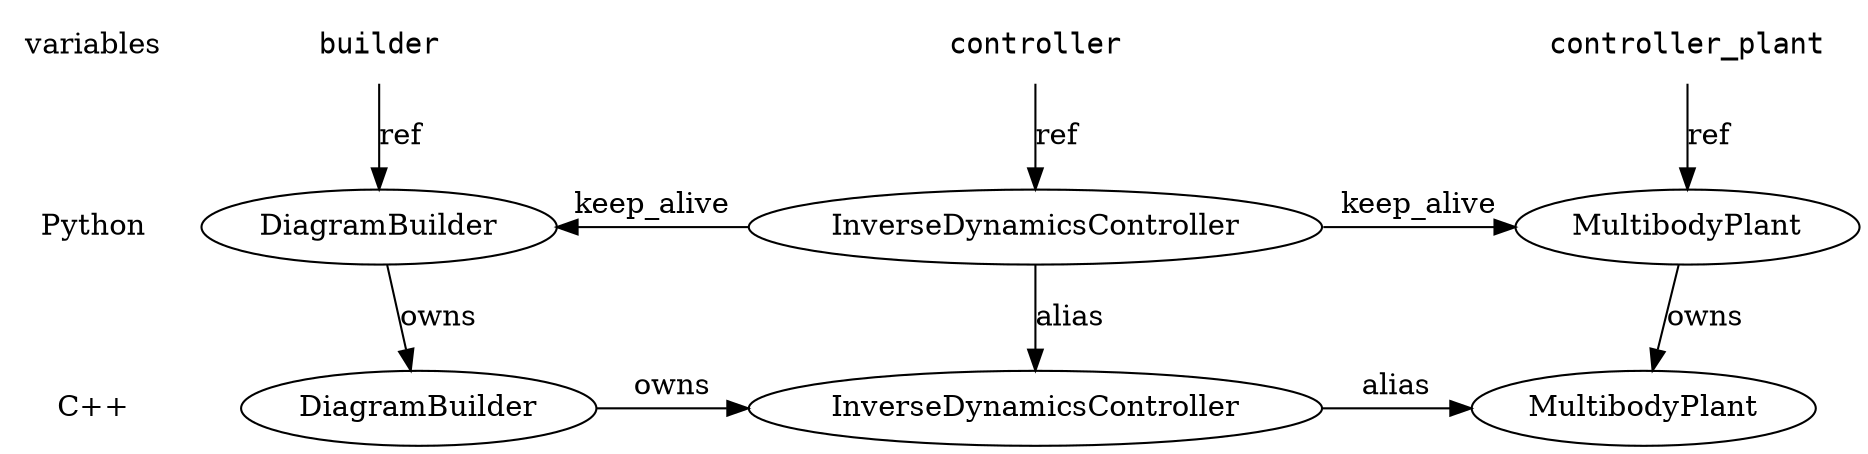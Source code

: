 digraph G {

{
 node [shape=plaintext];
 edge [style=invis];
 variables -> Python -> "C++";
}
{
 node [shape=plaintext, fontname="Courier"];
 controller_plant; builder; controller;
}

pymbp [label="MultibodyPlant"];
cmbp [label="MultibodyPlant"];
pydb [label="DiagramBuilder"];
cdb [label="DiagramBuilder"];
pyidc [label="InverseDynamicsController"];
cidc [label="InverseDynamicsController"];

{ rank = same; variables; builder; controller; controller_plant; }
{ rank = same; Python; pymbp; pydb; pyidc; }
{ rank = same; "C++"; cmbp; cdb; cidc; }

 controller_plant -> pymbp [label="ref"];
 pymbp -> cmbp [label="owns"];

 builder -> pydb [label="ref"];
 pydb -> cdb [label="owns"];
 cdb -> cidc [label="owns"];

 controller -> pyidc [label="ref"];
 pyidc -> cidc [label="alias"];
 pyidc -> pydb [label="keep_alive", constraint=false];
 pyidc -> pymbp [label="keep_alive"];

 cidc -> cmbp [label="alias"];
}
